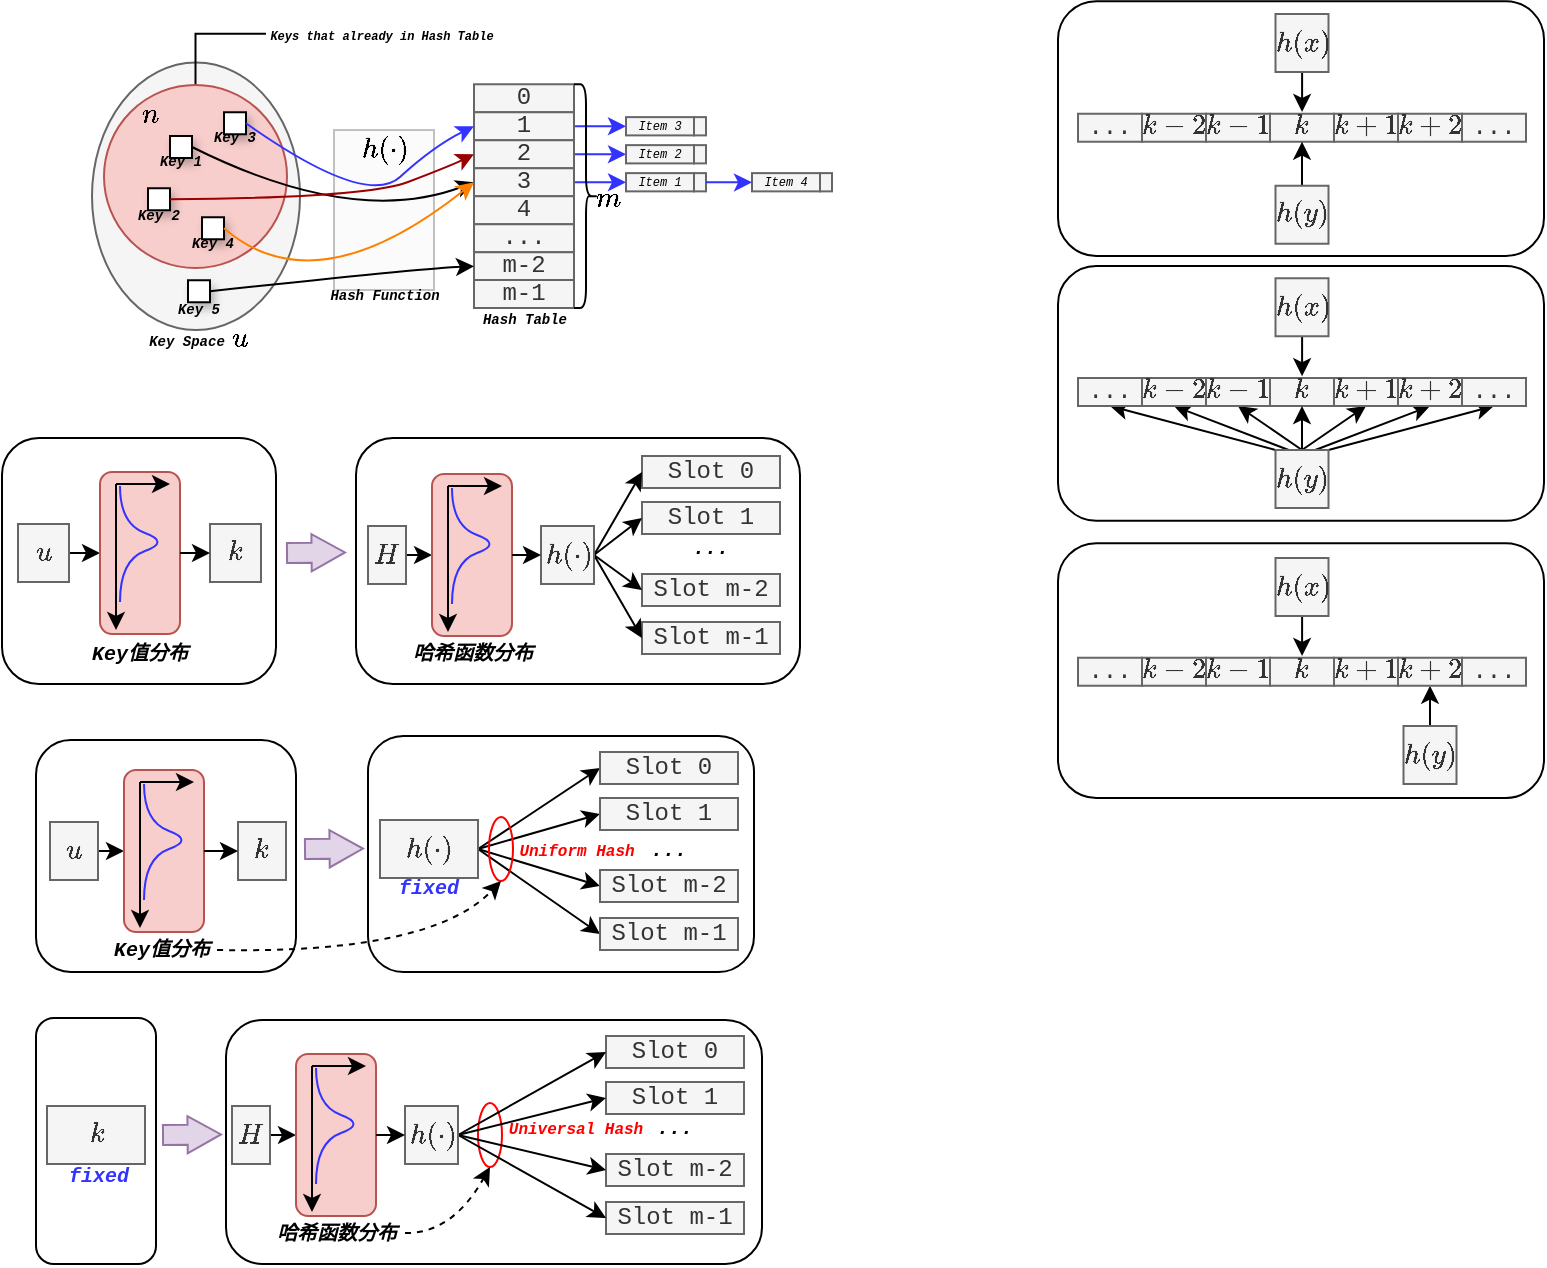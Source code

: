 <mxfile version="15.8.7" type="device"><diagram id="80vf0z-1yPKTncJzmZ7W" name="第 1 页"><mxGraphModel dx="442" dy="316" grid="0" gridSize="10" guides="1" tooltips="1" connect="1" arrows="1" fold="1" page="0" pageScale="1" pageWidth="827" pageHeight="1169" math="1" shadow="0"><root><mxCell id="0"/><mxCell id="1" parent="0"/><mxCell id="5GxBuxR1z-QdlQe9xT4V-63" value="" style="rounded=1;whiteSpace=wrap;html=1;" vertex="1" parent="1"><mxGeometry x="544" y="545.57" width="243" height="127.43" as="geometry"/></mxCell><mxCell id="5GxBuxR1z-QdlQe9xT4V-62" value="" style="rounded=1;whiteSpace=wrap;html=1;" vertex="1" parent="1"><mxGeometry x="544" y="407" width="243" height="127.43" as="geometry"/></mxCell><mxCell id="5GxBuxR1z-QdlQe9xT4V-61" value="" style="rounded=1;whiteSpace=wrap;html=1;" vertex="1" parent="1"><mxGeometry x="544" y="274.57" width="243" height="127.43" as="geometry"/></mxCell><mxCell id="23u4ho4JA7xOBneZ7nIy-201" value="" style="rounded=1;whiteSpace=wrap;html=1;fontFamily=Courier New;fontSize=8;fontColor=#FF0000;strokeColor=#000000;strokeWidth=1;fillColor=none;" parent="1" vertex="1"><mxGeometry x="193" y="493" width="222" height="123" as="geometry"/></mxCell><mxCell id="23u4ho4JA7xOBneZ7nIy-204" value="" style="rounded=1;whiteSpace=wrap;html=1;fontFamily=Courier New;fontSize=8;fontColor=#FF0000;strokeColor=#000000;strokeWidth=1;fillColor=none;" parent="1" vertex="1"><mxGeometry x="199" y="642" width="193" height="118" as="geometry"/></mxCell><mxCell id="23u4ho4JA7xOBneZ7nIy-205" value="" style="rounded=1;whiteSpace=wrap;html=1;fontFamily=Courier New;fontSize=8;fontColor=#FF0000;strokeColor=#000000;strokeWidth=1;fillColor=none;" parent="1" vertex="1"><mxGeometry x="33" y="783" width="60" height="123" as="geometry"/></mxCell><mxCell id="D3PIxwNYllIdwlIIemfV-1" value="" style="rounded=0;whiteSpace=wrap;html=1;fillColor=#f5f5f5;fontColor=#333333;strokeColor=#666666;opacity=40;fontFamily=Courier New;" parent="1" vertex="1"><mxGeometry x="182" y="339" width="50" height="80" as="geometry"/></mxCell><mxCell id="E1yw6OlwsZCMRAfIKVRI-6" value="" style="ellipse;whiteSpace=wrap;html=1;fillColor=#f5f5f5;fontColor=#333333;strokeColor=#666666;fontFamily=Courier New;" parent="1" vertex="1"><mxGeometry x="61" y="305.25" width="104" height="133.75" as="geometry"/></mxCell><mxCell id="E1yw6OlwsZCMRAfIKVRI-92" style="edgeStyle=orthogonalEdgeStyle;rounded=0;orthogonalLoop=1;jettySize=auto;html=1;entryX=0;entryY=0.5;entryDx=0;entryDy=0;fontFamily=Courier New;fontSize=6;endArrow=none;endFill=0;strokeColor=#000000;" parent="1" source="E1yw6OlwsZCMRAfIKVRI-7" target="E1yw6OlwsZCMRAfIKVRI-89" edge="1"><mxGeometry relative="1" as="geometry"/></mxCell><mxCell id="E1yw6OlwsZCMRAfIKVRI-7" value="" style="ellipse;whiteSpace=wrap;html=1;aspect=fixed;fillColor=#f8cecc;strokeColor=#b85450;fontFamily=Courier New;" parent="1" vertex="1"><mxGeometry x="67" y="316.5" width="91.5" height="91.5" as="geometry"/></mxCell><mxCell id="E1yw6OlwsZCMRAfIKVRI-8" value="" style="whiteSpace=wrap;html=1;aspect=fixed;shadow=1;fontFamily=Courier New;" parent="1" vertex="1"><mxGeometry x="100" y="342" width="11" height="11" as="geometry"/></mxCell><mxCell id="E1yw6OlwsZCMRAfIKVRI-9" value="" style="whiteSpace=wrap;html=1;aspect=fixed;shadow=1;fontFamily=Courier New;" parent="1" vertex="1"><mxGeometry x="127" y="330.13" width="11" height="11" as="geometry"/></mxCell><mxCell id="E1yw6OlwsZCMRAfIKVRI-10" value="" style="whiteSpace=wrap;html=1;aspect=fixed;shadow=1;fontFamily=Courier New;" parent="1" vertex="1"><mxGeometry x="89" y="368.13" width="11" height="11" as="geometry"/></mxCell><mxCell id="E1yw6OlwsZCMRAfIKVRI-11" value="" style="whiteSpace=wrap;html=1;aspect=fixed;shadow=1;fontFamily=Courier New;" parent="1" vertex="1"><mxGeometry x="116" y="382.63" width="11" height="11" as="geometry"/></mxCell><mxCell id="E1yw6OlwsZCMRAfIKVRI-12" value="" style="whiteSpace=wrap;html=1;aspect=fixed;shadow=1;fontFamily=Courier New;" parent="1" vertex="1"><mxGeometry x="109" y="414.13" width="11" height="11" as="geometry"/></mxCell><mxCell id="E1yw6OlwsZCMRAfIKVRI-13" value="&lt;font style=&quot;font-size: 7px&quot;&gt;&lt;b&gt;&lt;i&gt;Key 1&lt;/i&gt;&lt;/b&gt;&lt;/font&gt;" style="text;html=1;strokeColor=none;fillColor=none;align=center;verticalAlign=middle;whiteSpace=wrap;rounded=0;shadow=1;fontFamily=Courier New;" parent="1" vertex="1"><mxGeometry x="93" y="349" width="25" height="10" as="geometry"/></mxCell><mxCell id="E1yw6OlwsZCMRAfIKVRI-14" value="&lt;font style=&quot;font-size: 7px&quot;&gt;&lt;b&gt;&lt;i&gt;Key 2&lt;/i&gt;&lt;/b&gt;&lt;/font&gt;" style="text;html=1;strokeColor=none;fillColor=none;align=center;verticalAlign=middle;whiteSpace=wrap;rounded=0;shadow=1;fontFamily=Courier New;" parent="1" vertex="1"><mxGeometry x="82" y="376.13" width="25" height="10" as="geometry"/></mxCell><mxCell id="E1yw6OlwsZCMRAfIKVRI-16" value="&lt;font style=&quot;font-size: 7px&quot;&gt;&lt;b&gt;&lt;i&gt;Key 3&lt;/i&gt;&lt;/b&gt;&lt;/font&gt;" style="text;html=1;strokeColor=none;fillColor=none;align=center;verticalAlign=middle;whiteSpace=wrap;rounded=0;shadow=1;fontFamily=Courier New;" parent="1" vertex="1"><mxGeometry x="120" y="337.13" width="25" height="10" as="geometry"/></mxCell><mxCell id="E1yw6OlwsZCMRAfIKVRI-17" value="&lt;font style=&quot;font-size: 7px&quot;&gt;&lt;b&gt;&lt;i&gt;Key 5&lt;/i&gt;&lt;/b&gt;&lt;/font&gt;" style="text;html=1;strokeColor=none;fillColor=none;align=center;verticalAlign=middle;whiteSpace=wrap;rounded=0;shadow=1;fontFamily=Courier New;" parent="1" vertex="1"><mxGeometry x="102" y="422.63" width="25" height="10" as="geometry"/></mxCell><mxCell id="E1yw6OlwsZCMRAfIKVRI-18" value="&lt;font style=&quot;font-size: 7px&quot;&gt;&lt;b&gt;&lt;i&gt;Key 4&lt;/i&gt;&lt;/b&gt;&lt;/font&gt;" style="text;html=1;strokeColor=none;fillColor=none;align=center;verticalAlign=middle;whiteSpace=wrap;rounded=0;shadow=1;fontFamily=Courier New;" parent="1" vertex="1"><mxGeometry x="109" y="389.63" width="25" height="10.5" as="geometry"/></mxCell><mxCell id="E1yw6OlwsZCMRAfIKVRI-19" value="&lt;font&gt;0&lt;/font&gt;" style="rounded=0;whiteSpace=wrap;html=1;fillColor=#f5f5f5;fontColor=#333333;strokeColor=#666666;fontFamily=Courier New;" parent="1" vertex="1"><mxGeometry x="252" y="316.13" width="50" height="14" as="geometry"/></mxCell><mxCell id="E1yw6OlwsZCMRAfIKVRI-52" style="edgeStyle=orthogonalEdgeStyle;rounded=0;orthogonalLoop=1;jettySize=auto;html=1;entryX=0;entryY=0.5;entryDx=0;entryDy=0;fontFamily=Courier New;fontSize=6;strokeColor=#3333FF;" parent="1" source="E1yw6OlwsZCMRAfIKVRI-20" target="E1yw6OlwsZCMRAfIKVRI-38" edge="1"><mxGeometry relative="1" as="geometry"/></mxCell><mxCell id="E1yw6OlwsZCMRAfIKVRI-20" value="1" style="rounded=0;whiteSpace=wrap;html=1;fillColor=#f5f5f5;fontColor=#333333;strokeColor=#666666;fontFamily=Courier New;" parent="1" vertex="1"><mxGeometry x="252" y="330.13" width="50" height="14" as="geometry"/></mxCell><mxCell id="E1yw6OlwsZCMRAfIKVRI-74" style="edgeStyle=orthogonalEdgeStyle;rounded=0;orthogonalLoop=1;jettySize=auto;html=1;entryX=0;entryY=0.5;entryDx=0;entryDy=0;fontFamily=Courier New;fontSize=6;strokeColor=#3333FF;" parent="1" source="E1yw6OlwsZCMRAfIKVRI-21" target="E1yw6OlwsZCMRAfIKVRI-56" edge="1"><mxGeometry relative="1" as="geometry"/></mxCell><mxCell id="E1yw6OlwsZCMRAfIKVRI-21" value="2" style="rounded=0;whiteSpace=wrap;html=1;fillColor=#f5f5f5;fontColor=#333333;strokeColor=#666666;fontFamily=Courier New;" parent="1" vertex="1"><mxGeometry x="252" y="344.13" width="50" height="14" as="geometry"/></mxCell><mxCell id="E1yw6OlwsZCMRAfIKVRI-73" style="edgeStyle=orthogonalEdgeStyle;rounded=0;orthogonalLoop=1;jettySize=auto;html=1;entryX=0;entryY=0.5;entryDx=0;entryDy=0;fontFamily=Courier New;fontSize=6;strokeColor=#3333FF;" parent="1" source="E1yw6OlwsZCMRAfIKVRI-22" target="E1yw6OlwsZCMRAfIKVRI-62" edge="1"><mxGeometry relative="1" as="geometry"/></mxCell><mxCell id="E1yw6OlwsZCMRAfIKVRI-22" value="3" style="rounded=0;whiteSpace=wrap;html=1;fillColor=#f5f5f5;fontColor=#333333;strokeColor=#666666;fontFamily=Courier New;" parent="1" vertex="1"><mxGeometry x="252" y="358.13" width="50" height="14" as="geometry"/></mxCell><mxCell id="E1yw6OlwsZCMRAfIKVRI-23" value="4" style="rounded=0;whiteSpace=wrap;html=1;fillColor=#f5f5f5;fontColor=#333333;strokeColor=#666666;fontFamily=Courier New;" parent="1" vertex="1"><mxGeometry x="252" y="372.13" width="50" height="14" as="geometry"/></mxCell><mxCell id="E1yw6OlwsZCMRAfIKVRI-24" value="..." style="rounded=0;whiteSpace=wrap;html=1;fillColor=#f5f5f5;fontColor=#333333;strokeColor=#666666;fontFamily=Courier New;" parent="1" vertex="1"><mxGeometry x="252" y="386.13" width="50" height="14" as="geometry"/></mxCell><mxCell id="E1yw6OlwsZCMRAfIKVRI-25" value="m-2" style="rounded=0;whiteSpace=wrap;html=1;fillColor=#f5f5f5;fontColor=#333333;strokeColor=#666666;fontFamily=Courier New;" parent="1" vertex="1"><mxGeometry x="252" y="400.13" width="50" height="14" as="geometry"/></mxCell><mxCell id="E1yw6OlwsZCMRAfIKVRI-27" value="" style="curved=1;endArrow=classic;html=1;rounded=0;fontFamily=Courier New;fontSize=7;exitX=1;exitY=0.5;exitDx=0;exitDy=0;entryX=0;entryY=0.5;entryDx=0;entryDy=0;strokeColor=#3333FF;" parent="1" source="E1yw6OlwsZCMRAfIKVRI-9" target="E1yw6OlwsZCMRAfIKVRI-20" edge="1"><mxGeometry width="50" height="50" relative="1" as="geometry"><mxPoint x="209" y="386" as="sourcePoint"/><mxPoint x="241" y="325" as="targetPoint"/><Array as="points"><mxPoint x="198" y="378"/><mxPoint x="232" y="347"/></Array></mxGeometry></mxCell><mxCell id="E1yw6OlwsZCMRAfIKVRI-28" value="" style="curved=1;endArrow=classic;html=1;rounded=0;fontFamily=Courier New;fontSize=7;exitX=1;exitY=0.5;exitDx=0;exitDy=0;entryX=0;entryY=0.5;entryDx=0;entryDy=0;" parent="1" source="E1yw6OlwsZCMRAfIKVRI-8" target="E1yw6OlwsZCMRAfIKVRI-22" edge="1"><mxGeometry width="50" height="50" relative="1" as="geometry"><mxPoint x="155" y="343.5" as="sourcePoint"/><mxPoint x="262" y="347.13" as="targetPoint"/><Array as="points"><mxPoint x="192" y="388"/></Array></mxGeometry></mxCell><mxCell id="E1yw6OlwsZCMRAfIKVRI-30" value="" style="curved=1;endArrow=classic;html=1;rounded=0;fontFamily=Courier New;fontSize=7;exitX=1;exitY=0.5;exitDx=0;exitDy=0;entryX=0;entryY=0.5;entryDx=0;entryDy=0;strokeColor=#990000;" parent="1" source="E1yw6OlwsZCMRAfIKVRI-10" target="E1yw6OlwsZCMRAfIKVRI-21" edge="1"><mxGeometry width="50" height="50" relative="1" as="geometry"><mxPoint x="165" y="353.5" as="sourcePoint"/><mxPoint x="272" y="357.13" as="targetPoint"/><Array as="points"><mxPoint x="198" y="373"/><mxPoint x="240" y="357"/></Array></mxGeometry></mxCell><mxCell id="E1yw6OlwsZCMRAfIKVRI-32" value="" style="curved=1;endArrow=classic;html=1;rounded=0;fontFamily=Courier New;fontSize=7;exitX=1;exitY=0.5;exitDx=0;exitDy=0;entryX=0;entryY=0.5;entryDx=0;entryDy=0;" parent="1" source="E1yw6OlwsZCMRAfIKVRI-12" target="E1yw6OlwsZCMRAfIKVRI-25" edge="1"><mxGeometry width="50" height="50" relative="1" as="geometry"><mxPoint x="175" y="363.5" as="sourcePoint"/><mxPoint x="282" y="367.13" as="targetPoint"/><Array as="points"><mxPoint x="228" y="408"/></Array></mxGeometry></mxCell><mxCell id="E1yw6OlwsZCMRAfIKVRI-33" value="" style="curved=1;endArrow=classic;html=1;rounded=0;fontFamily=Courier New;fontSize=7;exitX=1;exitY=0.5;exitDx=0;exitDy=0;entryX=0;entryY=0.5;entryDx=0;entryDy=0;strokeColor=#FF8000;" parent="1" source="E1yw6OlwsZCMRAfIKVRI-11" target="E1yw6OlwsZCMRAfIKVRI-22" edge="1"><mxGeometry width="50" height="50" relative="1" as="geometry"><mxPoint x="185" y="373.5" as="sourcePoint"/><mxPoint x="292" y="377.13" as="targetPoint"/><Array as="points"><mxPoint x="173" y="428"/></Array></mxGeometry></mxCell><mxCell id="E1yw6OlwsZCMRAfIKVRI-34" value="&lt;font style=&quot;font-size: 7px&quot;&gt;&lt;b&gt;&lt;i&gt;Hash Function&lt;/i&gt;&lt;/b&gt;&lt;/font&gt;" style="text;html=1;strokeColor=none;fillColor=none;align=center;verticalAlign=middle;whiteSpace=wrap;rounded=0;shadow=1;fontFamily=Courier New;" parent="1" vertex="1"><mxGeometry x="177.5" y="416.13" width="59" height="10" as="geometry"/></mxCell><mxCell id="E1yw6OlwsZCMRAfIKVRI-35" value="&lt;font style=&quot;font-size: 7px&quot;&gt;&lt;b&gt;&lt;i&gt;Hash Table&lt;/i&gt;&lt;/b&gt;&lt;/font&gt;" style="text;html=1;strokeColor=none;fillColor=none;align=center;verticalAlign=middle;whiteSpace=wrap;rounded=0;shadow=1;fontFamily=Courier New;" parent="1" vertex="1"><mxGeometry x="247.5" y="428" width="59" height="10" as="geometry"/></mxCell><mxCell id="E1yw6OlwsZCMRAfIKVRI-37" value="&lt;font&gt;&lt;span style=&quot;font-size: 7px&quot;&gt;&lt;b&gt;&lt;i&gt;Key Space&lt;/i&gt;&lt;/b&gt;&lt;/span&gt;&lt;/font&gt;" style="text;html=1;strokeColor=none;fillColor=none;align=center;verticalAlign=middle;whiteSpace=wrap;rounded=0;shadow=1;fontFamily=Courier New;" parent="1" vertex="1"><mxGeometry x="78.5" y="439" width="59" height="10" as="geometry"/></mxCell><mxCell id="E1yw6OlwsZCMRAfIKVRI-51" value="" style="group;fontFamily=Courier New;" parent="1" vertex="1" connectable="0"><mxGeometry x="328" y="332.57" width="40" height="9.13" as="geometry"/></mxCell><mxCell id="E1yw6OlwsZCMRAfIKVRI-40" value="" style="group;fontFamily=Courier New;" parent="E1yw6OlwsZCMRAfIKVRI-51" vertex="1" connectable="0"><mxGeometry width="34" height="9.13" as="geometry"/></mxCell><mxCell id="E1yw6OlwsZCMRAfIKVRI-50" value="" style="group;fontFamily=Courier New;" parent="E1yw6OlwsZCMRAfIKVRI-40" vertex="1" connectable="0"><mxGeometry width="34" height="9.13" as="geometry"/></mxCell><mxCell id="E1yw6OlwsZCMRAfIKVRI-38" value="" style="rounded=0;whiteSpace=wrap;html=1;fillColor=#f5f5f5;fontColor=#333333;strokeColor=#666666;fontFamily=Courier New;" parent="E1yw6OlwsZCMRAfIKVRI-50" vertex="1"><mxGeometry width="34" height="9.13" as="geometry"/></mxCell><mxCell id="E1yw6OlwsZCMRAfIKVRI-49" value="&lt;i&gt;Item 3&lt;/i&gt;" style="text;html=1;strokeColor=none;fillColor=none;align=center;verticalAlign=middle;whiteSpace=wrap;rounded=0;shadow=1;fontFamily=Courier New;fontSize=6;opacity=40;" parent="E1yw6OlwsZCMRAfIKVRI-50" vertex="1"><mxGeometry x="5.25" y="3.57" width="23.5" height="2" as="geometry"/></mxCell><mxCell id="E1yw6OlwsZCMRAfIKVRI-39" value="" style="rounded=0;whiteSpace=wrap;html=1;fillColor=#f5f5f5;fontColor=#333333;strokeColor=#666666;fontFamily=Courier New;" parent="E1yw6OlwsZCMRAfIKVRI-51" vertex="1"><mxGeometry x="34" width="6" height="9.13" as="geometry"/></mxCell><mxCell id="E1yw6OlwsZCMRAfIKVRI-53" value="" style="group;fontFamily=Courier New;" parent="1" vertex="1" connectable="0"><mxGeometry x="328" y="346.57" width="40" height="9.13" as="geometry"/></mxCell><mxCell id="E1yw6OlwsZCMRAfIKVRI-54" value="" style="group;fontFamily=Courier New;" parent="E1yw6OlwsZCMRAfIKVRI-53" vertex="1" connectable="0"><mxGeometry width="34" height="9.13" as="geometry"/></mxCell><mxCell id="E1yw6OlwsZCMRAfIKVRI-55" value="" style="group;fontFamily=Courier New;" parent="E1yw6OlwsZCMRAfIKVRI-54" vertex="1" connectable="0"><mxGeometry width="34" height="9.13" as="geometry"/></mxCell><mxCell id="E1yw6OlwsZCMRAfIKVRI-56" value="" style="rounded=0;whiteSpace=wrap;html=1;fillColor=#f5f5f5;fontColor=#333333;strokeColor=#666666;fontFamily=Courier New;" parent="E1yw6OlwsZCMRAfIKVRI-55" vertex="1"><mxGeometry width="34" height="9.13" as="geometry"/></mxCell><mxCell id="E1yw6OlwsZCMRAfIKVRI-57" value="&lt;i&gt;Item 2&lt;/i&gt;" style="text;html=1;strokeColor=none;fillColor=none;align=center;verticalAlign=middle;whiteSpace=wrap;rounded=0;shadow=1;fontFamily=Courier New;fontSize=6;opacity=40;" parent="E1yw6OlwsZCMRAfIKVRI-55" vertex="1"><mxGeometry x="5.25" y="3.57" width="23.5" height="2" as="geometry"/></mxCell><mxCell id="E1yw6OlwsZCMRAfIKVRI-58" value="" style="rounded=0;whiteSpace=wrap;html=1;fillColor=#f5f5f5;fontColor=#333333;strokeColor=#666666;fontFamily=Courier New;" parent="E1yw6OlwsZCMRAfIKVRI-53" vertex="1"><mxGeometry x="34" width="6" height="9.13" as="geometry"/></mxCell><mxCell id="E1yw6OlwsZCMRAfIKVRI-59" value="" style="group;fontFamily=Courier New;" parent="1" vertex="1" connectable="0"><mxGeometry x="328" y="360.56" width="40" height="9.13" as="geometry"/></mxCell><mxCell id="E1yw6OlwsZCMRAfIKVRI-60" value="" style="group;fontFamily=Courier New;" parent="E1yw6OlwsZCMRAfIKVRI-59" vertex="1" connectable="0"><mxGeometry width="34" height="9.13" as="geometry"/></mxCell><mxCell id="E1yw6OlwsZCMRAfIKVRI-61" value="" style="group;fontFamily=Courier New;" parent="E1yw6OlwsZCMRAfIKVRI-60" vertex="1" connectable="0"><mxGeometry width="34" height="9.13" as="geometry"/></mxCell><mxCell id="E1yw6OlwsZCMRAfIKVRI-62" value="" style="rounded=0;whiteSpace=wrap;html=1;fillColor=#f5f5f5;fontColor=#333333;strokeColor=#666666;fontFamily=Courier New;" parent="E1yw6OlwsZCMRAfIKVRI-61" vertex="1"><mxGeometry width="34" height="9.13" as="geometry"/></mxCell><mxCell id="E1yw6OlwsZCMRAfIKVRI-63" value="&lt;i&gt;Item 1&lt;/i&gt;" style="text;html=1;strokeColor=none;fillColor=none;align=center;verticalAlign=middle;whiteSpace=wrap;rounded=0;shadow=1;fontFamily=Courier New;fontSize=6;opacity=40;" parent="E1yw6OlwsZCMRAfIKVRI-61" vertex="1"><mxGeometry x="5.25" y="3.57" width="23.5" height="2" as="geometry"/></mxCell><mxCell id="E1yw6OlwsZCMRAfIKVRI-64" value="" style="rounded=0;whiteSpace=wrap;html=1;fillColor=#f5f5f5;fontColor=#333333;strokeColor=#666666;fontFamily=Courier New;" parent="E1yw6OlwsZCMRAfIKVRI-59" vertex="1"><mxGeometry x="34" width="6" height="9.13" as="geometry"/></mxCell><mxCell id="E1yw6OlwsZCMRAfIKVRI-66" value="" style="group;fontFamily=Courier New;" parent="1" vertex="1" connectable="0"><mxGeometry x="391" y="360.56" width="40" height="9.13" as="geometry"/></mxCell><mxCell id="E1yw6OlwsZCMRAfIKVRI-67" value="" style="group;fontFamily=Courier New;" parent="E1yw6OlwsZCMRAfIKVRI-66" vertex="1" connectable="0"><mxGeometry width="34" height="9.13" as="geometry"/></mxCell><mxCell id="E1yw6OlwsZCMRAfIKVRI-68" value="" style="group;fontFamily=Courier New;" parent="E1yw6OlwsZCMRAfIKVRI-67" vertex="1" connectable="0"><mxGeometry width="34" height="9.13" as="geometry"/></mxCell><mxCell id="E1yw6OlwsZCMRAfIKVRI-69" value="" style="rounded=0;whiteSpace=wrap;html=1;fillColor=#f5f5f5;fontColor=#333333;strokeColor=#666666;fontFamily=Courier New;" parent="E1yw6OlwsZCMRAfIKVRI-68" vertex="1"><mxGeometry width="34" height="9.13" as="geometry"/></mxCell><mxCell id="E1yw6OlwsZCMRAfIKVRI-70" value="&lt;i&gt;Item 4&lt;/i&gt;" style="text;html=1;strokeColor=none;fillColor=none;align=center;verticalAlign=middle;whiteSpace=wrap;rounded=0;shadow=1;fontFamily=Courier New;fontSize=6;opacity=40;" parent="E1yw6OlwsZCMRAfIKVRI-68" vertex="1"><mxGeometry x="5.25" y="3.57" width="23.5" height="2" as="geometry"/></mxCell><mxCell id="E1yw6OlwsZCMRAfIKVRI-71" value="" style="rounded=0;whiteSpace=wrap;html=1;fillColor=#f5f5f5;fontColor=#333333;strokeColor=#666666;fontFamily=Courier New;" parent="E1yw6OlwsZCMRAfIKVRI-66" vertex="1"><mxGeometry x="34" width="6" height="9.13" as="geometry"/></mxCell><mxCell id="E1yw6OlwsZCMRAfIKVRI-72" style="edgeStyle=orthogonalEdgeStyle;rounded=0;orthogonalLoop=1;jettySize=auto;html=1;entryX=0;entryY=0.5;entryDx=0;entryDy=0;fontFamily=Courier New;fontSize=6;strokeColor=#3333FF;" parent="1" source="E1yw6OlwsZCMRAfIKVRI-64" target="E1yw6OlwsZCMRAfIKVRI-69" edge="1"><mxGeometry relative="1" as="geometry"/></mxCell><mxCell id="E1yw6OlwsZCMRAfIKVRI-88" value="m-1" style="rounded=0;whiteSpace=wrap;html=1;fillColor=#f5f5f5;fontColor=#333333;strokeColor=#666666;fontFamily=Courier New;" parent="1" vertex="1"><mxGeometry x="252" y="414" width="50" height="14" as="geometry"/></mxCell><mxCell id="E1yw6OlwsZCMRAfIKVRI-89" value="&lt;b&gt;&lt;i&gt;&lt;font style=&quot;font-size: 6px&quot;&gt;Keys that already in Hash Table&lt;/font&gt;&lt;/i&gt;&lt;/b&gt;" style="text;html=1;strokeColor=none;fillColor=none;align=center;verticalAlign=middle;whiteSpace=wrap;rounded=0;shadow=1;fontFamily=Courier New;" parent="1" vertex="1"><mxGeometry x="148" y="287" width="116" height="7.75" as="geometry"/></mxCell><mxCell id="23u4ho4JA7xOBneZ7nIy-154" style="edgeStyle=none;rounded=0;orthogonalLoop=1;jettySize=auto;html=1;entryX=0;entryY=0.5;entryDx=0;entryDy=0;fontFamily=Courier New;fontSize=8;fontColor=#FF0000;startArrow=none;startFill=0;endArrow=classic;endFill=1;strokeColor=#000000;strokeWidth=1;" parent="1" source="23u4ho4JA7xOBneZ7nIy-19" target="23u4ho4JA7xOBneZ7nIy-148" edge="1"><mxGeometry relative="1" as="geometry"/></mxCell><mxCell id="23u4ho4JA7xOBneZ7nIy-19" value="$$u$$" style="rounded=0;whiteSpace=wrap;html=1;fontFamily=Courier New;fillColor=#f5f5f5;fontColor=#333333;strokeColor=#666666;" parent="1" vertex="1"><mxGeometry x="24" y="536" width="25.5" height="29" as="geometry"/></mxCell><mxCell id="23u4ho4JA7xOBneZ7nIy-30" value="&lt;font size=&quot;1&quot;&gt;&lt;b&gt;&lt;i&gt;Key值分布&lt;/i&gt;&lt;/b&gt;&lt;/font&gt;" style="text;html=1;strokeColor=none;fillColor=none;align=center;verticalAlign=middle;whiteSpace=wrap;rounded=0;shadow=1;fontFamily=Courier New;" parent="1" vertex="1"><mxGeometry x="57" y="596" width="56" height="10" as="geometry"/></mxCell><mxCell id="23u4ho4JA7xOBneZ7nIy-143" style="edgeStyle=none;rounded=0;orthogonalLoop=1;jettySize=auto;html=1;entryX=0;entryY=0.5;entryDx=0;entryDy=0;fontFamily=Courier New;fontSize=8;fontColor=#FF0000;startArrow=none;startFill=0;endArrow=classic;endFill=1;strokeColor=#000000;strokeWidth=1;" parent="1" source="23u4ho4JA7xOBneZ7nIy-35" target="23u4ho4JA7xOBneZ7nIy-139" edge="1"><mxGeometry relative="1" as="geometry"/></mxCell><mxCell id="23u4ho4JA7xOBneZ7nIy-35" value="$$u$$" style="rounded=0;whiteSpace=wrap;html=1;fontFamily=Courier New;fillColor=#f5f5f5;fontColor=#333333;strokeColor=#666666;" parent="1" vertex="1"><mxGeometry x="40" y="685" width="24" height="29" as="geometry"/></mxCell><mxCell id="23u4ho4JA7xOBneZ7nIy-79" style="edgeStyle=none;rounded=0;orthogonalLoop=1;jettySize=auto;html=1;entryX=0;entryY=0.5;entryDx=0;entryDy=0;fontFamily=Courier New;fontSize=12;fontColor=#3333FF;startArrow=none;startFill=0;endArrow=classic;endFill=1;strokeColor=#000000;strokeWidth=1;exitX=1;exitY=0.5;exitDx=0;exitDy=0;" parent="1" source="23u4ho4JA7xOBneZ7nIy-36" target="23u4ho4JA7xOBneZ7nIy-78" edge="1"><mxGeometry relative="1" as="geometry"/></mxCell><mxCell id="23u4ho4JA7xOBneZ7nIy-80" style="edgeStyle=none;rounded=0;orthogonalLoop=1;jettySize=auto;html=1;entryX=0;entryY=0.5;entryDx=0;entryDy=0;fontFamily=Courier New;fontSize=12;fontColor=#3333FF;startArrow=none;startFill=0;endArrow=classic;endFill=1;strokeColor=#000000;strokeWidth=1;exitX=1;exitY=0.5;exitDx=0;exitDy=0;" parent="1" source="23u4ho4JA7xOBneZ7nIy-36" target="23u4ho4JA7xOBneZ7nIy-77" edge="1"><mxGeometry relative="1" as="geometry"/></mxCell><mxCell id="23u4ho4JA7xOBneZ7nIy-81" style="edgeStyle=none;rounded=0;orthogonalLoop=1;jettySize=auto;html=1;entryX=0;entryY=0.5;entryDx=0;entryDy=0;fontFamily=Courier New;fontSize=12;fontColor=#3333FF;startArrow=none;startFill=0;endArrow=classic;endFill=1;strokeColor=#000000;strokeWidth=1;exitX=1;exitY=0.5;exitDx=0;exitDy=0;" parent="1" source="23u4ho4JA7xOBneZ7nIy-36" target="23u4ho4JA7xOBneZ7nIy-74" edge="1"><mxGeometry relative="1" as="geometry"/></mxCell><mxCell id="23u4ho4JA7xOBneZ7nIy-82" style="edgeStyle=none;rounded=0;orthogonalLoop=1;jettySize=auto;html=1;entryX=0;entryY=0.5;entryDx=0;entryDy=0;fontFamily=Courier New;fontSize=12;fontColor=#3333FF;startArrow=none;startFill=0;endArrow=classic;endFill=1;strokeColor=#000000;strokeWidth=1;exitX=1;exitY=0.5;exitDx=0;exitDy=0;" parent="1" source="23u4ho4JA7xOBneZ7nIy-36" target="23u4ho4JA7xOBneZ7nIy-76" edge="1"><mxGeometry relative="1" as="geometry"/></mxCell><mxCell id="23u4ho4JA7xOBneZ7nIy-36" value="$$h(\cdot)$$" style="rounded=0;whiteSpace=wrap;html=1;fontFamily=Courier New;fillColor=#f5f5f5;fontColor=#333333;strokeColor=#666666;" parent="1" vertex="1"><mxGeometry x="205" y="684" width="49" height="29" as="geometry"/></mxCell><mxCell id="23u4ho4JA7xOBneZ7nIy-37" value="" style="shape=flexArrow;endArrow=classic;html=1;rounded=0;fontFamily=Courier New;fontSize=9;strokeColor=#9673a6;strokeWidth=1;endWidth=7.619;endSize=5.238;fillColor=#e1d5e7;" parent="1" edge="1"><mxGeometry width="50" height="50" relative="1" as="geometry"><mxPoint x="167" y="698.52" as="sourcePoint"/><mxPoint x="197" y="698.26" as="targetPoint"/></mxGeometry></mxCell><mxCell id="23u4ho4JA7xOBneZ7nIy-43" value="&lt;font size=&quot;1&quot;&gt;&lt;b&gt;&lt;i&gt;Key值分布&lt;/i&gt;&lt;/b&gt;&lt;/font&gt;" style="text;html=1;strokeColor=none;fillColor=none;align=center;verticalAlign=middle;whiteSpace=wrap;rounded=0;shadow=1;fontFamily=Courier New;" parent="1" vertex="1"><mxGeometry x="67.5" y="744" width="56" height="10" as="geometry"/></mxCell><mxCell id="23u4ho4JA7xOBneZ7nIy-59" value="&lt;font size=&quot;1&quot;&gt;&lt;b&gt;&lt;i&gt;哈希函数分布&lt;/i&gt;&lt;/b&gt;&lt;/font&gt;" style="text;html=1;strokeColor=none;fillColor=none;align=center;verticalAlign=middle;whiteSpace=wrap;rounded=0;shadow=1;fontFamily=Courier New;" parent="1" vertex="1"><mxGeometry x="148.5" y="882" width="69" height="17" as="geometry"/></mxCell><mxCell id="23u4ho4JA7xOBneZ7nIy-64" value="&lt;font size=&quot;1&quot;&gt;&lt;b&gt;&lt;i&gt;fixed&lt;/i&gt;&lt;/b&gt;&lt;/font&gt;" style="text;html=1;strokeColor=none;fillColor=none;align=center;verticalAlign=middle;whiteSpace=wrap;rounded=0;shadow=1;fontFamily=Courier New;fontColor=#3333FF;" parent="1" vertex="1"><mxGeometry x="213" y="713" width="33" height="10" as="geometry"/></mxCell><mxCell id="23u4ho4JA7xOBneZ7nIy-66" value="&lt;b&gt;&lt;i&gt;&lt;font style=&quot;font-size: 12px&quot;&gt;$$u$$&lt;/font&gt;&lt;/i&gt;&lt;/b&gt;" style="text;html=1;strokeColor=none;fillColor=none;align=center;verticalAlign=middle;whiteSpace=wrap;rounded=0;shadow=1;fontFamily=Courier New;" parent="1" vertex="1"><mxGeometry x="106" y="439" width="59" height="10" as="geometry"/></mxCell><mxCell id="23u4ho4JA7xOBneZ7nIy-67" value="&lt;b&gt;&lt;i&gt;&lt;font style=&quot;font-size: 12px&quot;&gt;$$n$$&lt;/font&gt;&lt;/i&gt;&lt;/b&gt;" style="text;html=1;strokeColor=none;fillColor=none;align=center;verticalAlign=middle;whiteSpace=wrap;rounded=0;shadow=1;fontFamily=Courier New;" parent="1" vertex="1"><mxGeometry x="61" y="327.13" width="59" height="10" as="geometry"/></mxCell><mxCell id="23u4ho4JA7xOBneZ7nIy-68" value="&lt;b&gt;&lt;i&gt;&lt;font style=&quot;font-size: 12px&quot;&gt;$$h(\cdot)$$&lt;/font&gt;&lt;/i&gt;&lt;/b&gt;" style="text;html=1;strokeColor=none;fillColor=none;align=center;verticalAlign=middle;whiteSpace=wrap;rounded=0;shadow=1;fontFamily=Courier New;" parent="1" vertex="1"><mxGeometry x="177.5" y="344.13" width="59" height="10" as="geometry"/></mxCell><mxCell id="23u4ho4JA7xOBneZ7nIy-69" value="" style="shape=curlyBracket;whiteSpace=wrap;html=1;rounded=1;flipH=1;fontFamily=Courier New;fontSize=12;fontColor=#3333FF;size=0.5;strokeWidth=1;" parent="1" vertex="1"><mxGeometry x="302" y="316.13" width="12" height="111.87" as="geometry"/></mxCell><mxCell id="23u4ho4JA7xOBneZ7nIy-71" value="&lt;b&gt;&lt;i&gt;&lt;font style=&quot;font-size: 12px&quot;&gt;$$m$$&lt;/font&gt;&lt;/i&gt;&lt;/b&gt;" style="text;html=1;strokeColor=none;fillColor=none;align=center;verticalAlign=middle;whiteSpace=wrap;rounded=0;shadow=1;fontFamily=Courier New;" parent="1" vertex="1"><mxGeometry x="290" y="368.63" width="59" height="10" as="geometry"/></mxCell><mxCell id="23u4ho4JA7xOBneZ7nIy-74" value="Slot m-2" style="rounded=0;whiteSpace=wrap;html=1;fontFamily=Courier New;fillColor=#f5f5f5;fontColor=#333333;strokeColor=#666666;" parent="1" vertex="1"><mxGeometry x="315" y="709" width="69" height="16" as="geometry"/></mxCell><mxCell id="23u4ho4JA7xOBneZ7nIy-76" value="Slot m-1" style="rounded=0;whiteSpace=wrap;html=1;fontFamily=Courier New;fillColor=#f5f5f5;fontColor=#333333;strokeColor=#666666;" parent="1" vertex="1"><mxGeometry x="315" y="733" width="69" height="16" as="geometry"/></mxCell><mxCell id="23u4ho4JA7xOBneZ7nIy-77" value="Slot 1" style="rounded=0;whiteSpace=wrap;html=1;fontFamily=Courier New;fillColor=#f5f5f5;fontColor=#333333;strokeColor=#666666;" parent="1" vertex="1"><mxGeometry x="315" y="673" width="69" height="16" as="geometry"/></mxCell><mxCell id="23u4ho4JA7xOBneZ7nIy-78" value="Slot 0" style="rounded=0;whiteSpace=wrap;html=1;fontFamily=Courier New;fillColor=#f5f5f5;fontColor=#333333;strokeColor=#666666;" parent="1" vertex="1"><mxGeometry x="315" y="650" width="69" height="16" as="geometry"/></mxCell><mxCell id="23u4ho4JA7xOBneZ7nIy-83" value="&lt;font size=&quot;1&quot;&gt;&lt;b&gt;&lt;i&gt;...&lt;/i&gt;&lt;/b&gt;&lt;/font&gt;" style="text;html=1;strokeColor=none;fillColor=none;align=center;verticalAlign=middle;whiteSpace=wrap;rounded=0;shadow=1;fontFamily=Courier New;" parent="1" vertex="1"><mxGeometry x="315" y="693.5" width="69" height="10" as="geometry"/></mxCell><mxCell id="23u4ho4JA7xOBneZ7nIy-84" value="" style="ellipse;whiteSpace=wrap;html=1;fontFamily=Courier New;fontSize=12;fontColor=#3333FF;strokeWidth=1;fillColor=none;strokeColor=#FF0000;" parent="1" vertex="1"><mxGeometry x="259.5" y="682.5" width="12" height="32" as="geometry"/></mxCell><mxCell id="23u4ho4JA7xOBneZ7nIy-85" value="&lt;font size=&quot;1&quot;&gt;&lt;b&gt;&lt;i style=&quot;font-size: 8px&quot;&gt;Uniform Hash&lt;/i&gt;&lt;/b&gt;&lt;/font&gt;" style="text;html=1;strokeColor=none;fillColor=none;align=center;verticalAlign=middle;whiteSpace=wrap;rounded=0;shadow=1;fontFamily=Courier New;fontColor=#FF0000;" parent="1" vertex="1"><mxGeometry x="270.75" y="693.5" width="64.5" height="10" as="geometry"/></mxCell><mxCell id="23u4ho4JA7xOBneZ7nIy-87" value="" style="curved=1;endArrow=classic;html=1;rounded=0;fontFamily=Courier New;fontSize=8;fontColor=#FF0000;strokeColor=#000000;strokeWidth=1;exitX=1;exitY=0.5;exitDx=0;exitDy=0;entryX=0.5;entryY=1;entryDx=0;entryDy=0;dashed=1;" parent="1" source="23u4ho4JA7xOBneZ7nIy-43" target="23u4ho4JA7xOBneZ7nIy-84" edge="1"><mxGeometry width="50" height="50" relative="1" as="geometry"><mxPoint x="192" y="690" as="sourcePoint"/><mxPoint x="242" y="640" as="targetPoint"/><Array as="points"><mxPoint x="231" y="751"/></Array></mxGeometry></mxCell><mxCell id="23u4ho4JA7xOBneZ7nIy-90" value="$$k$$" style="rounded=0;whiteSpace=wrap;html=1;fontFamily=Courier New;fillColor=#f5f5f5;fontColor=#333333;strokeColor=#666666;" parent="1" vertex="1"><mxGeometry x="38.5" y="827" width="49" height="29" as="geometry"/></mxCell><mxCell id="23u4ho4JA7xOBneZ7nIy-98" value="&lt;font size=&quot;1&quot;&gt;&lt;b&gt;&lt;i&gt;fixed&lt;/i&gt;&lt;/b&gt;&lt;/font&gt;" style="text;html=1;strokeColor=none;fillColor=none;align=center;verticalAlign=middle;whiteSpace=wrap;rounded=0;shadow=1;fontFamily=Courier New;fontColor=#3333FF;" parent="1" vertex="1"><mxGeometry x="47.5" y="857" width="33" height="10" as="geometry"/></mxCell><mxCell id="23u4ho4JA7xOBneZ7nIy-100" value="Slot m-2" style="rounded=0;whiteSpace=wrap;html=1;fontFamily=Courier New;fillColor=#f5f5f5;fontColor=#333333;strokeColor=#666666;" parent="1" vertex="1"><mxGeometry x="318" y="851" width="69" height="16" as="geometry"/></mxCell><mxCell id="23u4ho4JA7xOBneZ7nIy-101" value="Slot m-1" style="rounded=0;whiteSpace=wrap;html=1;fontFamily=Courier New;fillColor=#f5f5f5;fontColor=#333333;strokeColor=#666666;" parent="1" vertex="1"><mxGeometry x="318" y="875" width="69" height="16" as="geometry"/></mxCell><mxCell id="23u4ho4JA7xOBneZ7nIy-102" value="Slot 1" style="rounded=0;whiteSpace=wrap;html=1;fontFamily=Courier New;fillColor=#f5f5f5;fontColor=#333333;strokeColor=#666666;" parent="1" vertex="1"><mxGeometry x="318" y="815" width="69" height="16" as="geometry"/></mxCell><mxCell id="23u4ho4JA7xOBneZ7nIy-103" value="Slot 0" style="rounded=0;whiteSpace=wrap;html=1;fontFamily=Courier New;fillColor=#f5f5f5;fontColor=#333333;strokeColor=#666666;" parent="1" vertex="1"><mxGeometry x="318" y="792" width="69" height="16" as="geometry"/></mxCell><mxCell id="23u4ho4JA7xOBneZ7nIy-104" value="&lt;font size=&quot;1&quot;&gt;&lt;b&gt;&lt;i&gt;...&lt;/i&gt;&lt;/b&gt;&lt;/font&gt;" style="text;html=1;strokeColor=none;fillColor=none;align=center;verticalAlign=middle;whiteSpace=wrap;rounded=0;shadow=1;fontFamily=Courier New;" parent="1" vertex="1"><mxGeometry x="318" y="833" width="69" height="10" as="geometry"/></mxCell><mxCell id="23u4ho4JA7xOBneZ7nIy-106" value="&lt;span style=&quot;font-size: 8px&quot;&gt;&lt;b&gt;&lt;i&gt;Universal Hash&lt;/i&gt;&lt;/b&gt;&lt;/span&gt;" style="text;html=1;strokeColor=none;fillColor=none;align=center;verticalAlign=middle;whiteSpace=wrap;rounded=0;shadow=1;fontFamily=Courier New;fontColor=#FF0000;" parent="1" vertex="1"><mxGeometry x="268" y="833" width="70" height="10" as="geometry"/></mxCell><mxCell id="23u4ho4JA7xOBneZ7nIy-122" style="edgeStyle=none;rounded=0;orthogonalLoop=1;jettySize=auto;html=1;entryX=0;entryY=0.5;entryDx=0;entryDy=0;fontFamily=Courier New;fontSize=8;fontColor=#FF0000;startArrow=none;startFill=0;endArrow=classic;endFill=1;strokeColor=#000000;strokeWidth=1;" parent="1" source="23u4ho4JA7xOBneZ7nIy-108" target="23u4ho4JA7xOBneZ7nIy-118" edge="1"><mxGeometry relative="1" as="geometry"/></mxCell><mxCell id="23u4ho4JA7xOBneZ7nIy-108" value="$$H$$" style="rounded=0;whiteSpace=wrap;html=1;fontFamily=Courier New;fillColor=#f5f5f5;fontColor=#333333;strokeColor=#666666;" parent="1" vertex="1"><mxGeometry x="131" y="827" width="19" height="29" as="geometry"/></mxCell><mxCell id="23u4ho4JA7xOBneZ7nIy-116" value="" style="ellipse;whiteSpace=wrap;html=1;fontFamily=Courier New;fontSize=12;fontColor=#3333FF;strokeWidth=1;fillColor=none;strokeColor=#FF0000;" parent="1" vertex="1"><mxGeometry x="254" y="825.5" width="12" height="32" as="geometry"/></mxCell><mxCell id="23u4ho4JA7xOBneZ7nIy-119" value="" style="group" parent="1" vertex="1" connectable="0"><mxGeometry x="163" y="801" width="40" height="81" as="geometry"/></mxCell><mxCell id="23u4ho4JA7xOBneZ7nIy-118" value="" style="rounded=1;whiteSpace=wrap;html=1;fontFamily=Courier New;fontSize=8;strokeColor=#b85450;strokeWidth=1;fillColor=#f8cecc;" parent="23u4ho4JA7xOBneZ7nIy-119" vertex="1"><mxGeometry width="40" height="81" as="geometry"/></mxCell><mxCell id="23u4ho4JA7xOBneZ7nIy-88" value="" style="endArrow=none;html=1;rounded=0;fontFamily=Courier New;fontSize=9;strokeColor=#000000;startArrow=classic;startFill=1;" parent="23u4ho4JA7xOBneZ7nIy-119" edge="1"><mxGeometry width="50" height="50" relative="1" as="geometry"><mxPoint x="8" y="79" as="sourcePoint"/><mxPoint x="8" y="6" as="targetPoint"/></mxGeometry></mxCell><mxCell id="23u4ho4JA7xOBneZ7nIy-89" value="" style="endArrow=none;html=1;rounded=0;fontFamily=Courier New;fontSize=9;strokeColor=#000000;startArrow=classic;startFill=1;" parent="23u4ho4JA7xOBneZ7nIy-119" edge="1"><mxGeometry width="50" height="50" relative="1" as="geometry"><mxPoint x="35" y="6" as="sourcePoint"/><mxPoint x="8" y="6" as="targetPoint"/></mxGeometry></mxCell><mxCell id="23u4ho4JA7xOBneZ7nIy-99" value="" style="curved=1;endArrow=none;html=1;rounded=0;fontFamily=Courier New;fontSize=9;endFill=0;strokeColor=#3333FF;" parent="23u4ho4JA7xOBneZ7nIy-119" edge="1"><mxGeometry width="50" height="50" relative="1" as="geometry"><mxPoint x="10" y="65" as="sourcePoint"/><mxPoint x="10" y="7" as="targetPoint"/><Array as="points"><mxPoint x="10" y="44"/><mxPoint x="35" y="35"/><mxPoint x="10" y="26"/></Array></mxGeometry></mxCell><mxCell id="23u4ho4JA7xOBneZ7nIy-133" style="edgeStyle=none;rounded=0;orthogonalLoop=1;jettySize=auto;html=1;entryX=0;entryY=0.5;entryDx=0;entryDy=0;fontFamily=Courier New;fontSize=8;fontColor=#FF0000;startArrow=none;startFill=0;endArrow=classic;endFill=1;strokeColor=#000000;strokeWidth=1;exitX=1;exitY=0.5;exitDx=0;exitDy=0;" parent="1" source="23u4ho4JA7xOBneZ7nIy-129" target="23u4ho4JA7xOBneZ7nIy-103" edge="1"><mxGeometry relative="1" as="geometry"/></mxCell><mxCell id="23u4ho4JA7xOBneZ7nIy-134" style="edgeStyle=none;rounded=0;orthogonalLoop=1;jettySize=auto;html=1;entryX=0;entryY=0.5;entryDx=0;entryDy=0;fontFamily=Courier New;fontSize=8;fontColor=#FF0000;startArrow=none;startFill=0;endArrow=classic;endFill=1;strokeColor=#000000;strokeWidth=1;exitX=1;exitY=0.5;exitDx=0;exitDy=0;" parent="1" source="23u4ho4JA7xOBneZ7nIy-129" target="23u4ho4JA7xOBneZ7nIy-102" edge="1"><mxGeometry relative="1" as="geometry"/></mxCell><mxCell id="23u4ho4JA7xOBneZ7nIy-135" style="edgeStyle=none;rounded=0;orthogonalLoop=1;jettySize=auto;html=1;entryX=0;entryY=0.5;entryDx=0;entryDy=0;fontFamily=Courier New;fontSize=8;fontColor=#FF0000;startArrow=none;startFill=0;endArrow=classic;endFill=1;strokeColor=#000000;strokeWidth=1;exitX=1;exitY=0.5;exitDx=0;exitDy=0;" parent="1" source="23u4ho4JA7xOBneZ7nIy-129" target="23u4ho4JA7xOBneZ7nIy-100" edge="1"><mxGeometry relative="1" as="geometry"/></mxCell><mxCell id="23u4ho4JA7xOBneZ7nIy-136" style="edgeStyle=none;rounded=0;orthogonalLoop=1;jettySize=auto;html=1;entryX=0;entryY=0.5;entryDx=0;entryDy=0;fontFamily=Courier New;fontSize=8;fontColor=#FF0000;startArrow=none;startFill=0;endArrow=classic;endFill=1;strokeColor=#000000;strokeWidth=1;exitX=1;exitY=0.5;exitDx=0;exitDy=0;" parent="1" source="23u4ho4JA7xOBneZ7nIy-129" target="23u4ho4JA7xOBneZ7nIy-101" edge="1"><mxGeometry relative="1" as="geometry"/></mxCell><mxCell id="23u4ho4JA7xOBneZ7nIy-129" value="$$h(\cdot)$$" style="rounded=0;whiteSpace=wrap;html=1;fontFamily=Courier New;fillColor=#f5f5f5;fontColor=#333333;strokeColor=#666666;" parent="1" vertex="1"><mxGeometry x="217.5" y="827" width="26.5" height="29" as="geometry"/></mxCell><mxCell id="23u4ho4JA7xOBneZ7nIy-130" style="edgeStyle=none;rounded=0;orthogonalLoop=1;jettySize=auto;html=1;entryX=0;entryY=0.5;entryDx=0;entryDy=0;fontFamily=Courier New;fontSize=8;fontColor=#FF0000;startArrow=none;startFill=0;endArrow=classic;endFill=1;strokeColor=#000000;strokeWidth=1;" parent="1" source="23u4ho4JA7xOBneZ7nIy-118" target="23u4ho4JA7xOBneZ7nIy-129" edge="1"><mxGeometry relative="1" as="geometry"/></mxCell><mxCell id="23u4ho4JA7xOBneZ7nIy-137" value="" style="curved=1;endArrow=classic;html=1;rounded=0;fontFamily=Courier New;fontSize=8;fontColor=#FF0000;strokeColor=#000000;strokeWidth=1;exitX=1;exitY=0.5;exitDx=0;exitDy=0;entryX=0.5;entryY=1;entryDx=0;entryDy=0;dashed=1;" parent="1" source="23u4ho4JA7xOBneZ7nIy-59" target="23u4ho4JA7xOBneZ7nIy-116" edge="1"><mxGeometry width="50" height="50" relative="1" as="geometry"><mxPoint x="88" y="753" as="sourcePoint"/><mxPoint x="199" y="710.5" as="targetPoint"/><Array as="points"><mxPoint x="241" y="891"/></Array></mxGeometry></mxCell><mxCell id="23u4ho4JA7xOBneZ7nIy-138" value="" style="group" parent="1" vertex="1" connectable="0"><mxGeometry x="77" y="659" width="40" height="81" as="geometry"/></mxCell><mxCell id="23u4ho4JA7xOBneZ7nIy-139" value="" style="rounded=1;whiteSpace=wrap;html=1;fontFamily=Courier New;fontSize=8;strokeColor=#b85450;strokeWidth=1;fillColor=#f8cecc;" parent="23u4ho4JA7xOBneZ7nIy-138" vertex="1"><mxGeometry width="40" height="81" as="geometry"/></mxCell><mxCell id="23u4ho4JA7xOBneZ7nIy-140" value="" style="endArrow=none;html=1;rounded=0;fontFamily=Courier New;fontSize=9;strokeColor=#000000;startArrow=classic;startFill=1;" parent="23u4ho4JA7xOBneZ7nIy-138" edge="1"><mxGeometry width="50" height="50" relative="1" as="geometry"><mxPoint x="8" y="79" as="sourcePoint"/><mxPoint x="8" y="6" as="targetPoint"/></mxGeometry></mxCell><mxCell id="23u4ho4JA7xOBneZ7nIy-141" value="" style="endArrow=none;html=1;rounded=0;fontFamily=Courier New;fontSize=9;strokeColor=#000000;startArrow=classic;startFill=1;" parent="23u4ho4JA7xOBneZ7nIy-138" edge="1"><mxGeometry width="50" height="50" relative="1" as="geometry"><mxPoint x="35" y="6" as="sourcePoint"/><mxPoint x="8" y="6" as="targetPoint"/></mxGeometry></mxCell><mxCell id="23u4ho4JA7xOBneZ7nIy-142" value="" style="curved=1;endArrow=none;html=1;rounded=0;fontFamily=Courier New;fontSize=9;endFill=0;strokeColor=#3333FF;" parent="23u4ho4JA7xOBneZ7nIy-138" edge="1"><mxGeometry width="50" height="50" relative="1" as="geometry"><mxPoint x="10" y="65" as="sourcePoint"/><mxPoint x="10" y="7" as="targetPoint"/><Array as="points"><mxPoint x="10" y="44"/><mxPoint x="35" y="35"/><mxPoint x="10" y="26"/></Array></mxGeometry></mxCell><mxCell id="23u4ho4JA7xOBneZ7nIy-144" value="$$k$$" style="rounded=0;whiteSpace=wrap;html=1;fontFamily=Courier New;fillColor=#f5f5f5;fontColor=#333333;strokeColor=#666666;" parent="1" vertex="1"><mxGeometry x="134" y="685" width="24" height="29" as="geometry"/></mxCell><mxCell id="23u4ho4JA7xOBneZ7nIy-145" style="edgeStyle=none;rounded=0;orthogonalLoop=1;jettySize=auto;html=1;entryX=0;entryY=0.5;entryDx=0;entryDy=0;fontFamily=Courier New;fontSize=8;fontColor=#FF0000;startArrow=none;startFill=0;endArrow=classic;endFill=1;strokeColor=#000000;strokeWidth=1;" parent="1" source="23u4ho4JA7xOBneZ7nIy-139" target="23u4ho4JA7xOBneZ7nIy-144" edge="1"><mxGeometry relative="1" as="geometry"/></mxCell><mxCell id="23u4ho4JA7xOBneZ7nIy-146" value="" style="shape=flexArrow;endArrow=classic;html=1;rounded=0;fontFamily=Courier New;fontSize=9;strokeColor=#9673a6;strokeWidth=1;endWidth=7.619;endSize=5.238;fillColor=#e1d5e7;" parent="1" edge="1"><mxGeometry width="50" height="50" relative="1" as="geometry"><mxPoint x="96" y="841.47" as="sourcePoint"/><mxPoint x="126" y="841.21" as="targetPoint"/></mxGeometry></mxCell><mxCell id="23u4ho4JA7xOBneZ7nIy-147" value="" style="group" parent="1" vertex="1" connectable="0"><mxGeometry x="65" y="510" width="40" height="81" as="geometry"/></mxCell><mxCell id="23u4ho4JA7xOBneZ7nIy-148" value="" style="rounded=1;whiteSpace=wrap;html=1;fontFamily=Courier New;fontSize=8;strokeColor=#b85450;strokeWidth=1;fillColor=#f8cecc;" parent="23u4ho4JA7xOBneZ7nIy-147" vertex="1"><mxGeometry width="40" height="81" as="geometry"/></mxCell><mxCell id="23u4ho4JA7xOBneZ7nIy-149" value="" style="endArrow=none;html=1;rounded=0;fontFamily=Courier New;fontSize=9;strokeColor=#000000;startArrow=classic;startFill=1;" parent="23u4ho4JA7xOBneZ7nIy-147" edge="1"><mxGeometry width="50" height="50" relative="1" as="geometry"><mxPoint x="8" y="79" as="sourcePoint"/><mxPoint x="8" y="6" as="targetPoint"/></mxGeometry></mxCell><mxCell id="23u4ho4JA7xOBneZ7nIy-150" value="" style="endArrow=none;html=1;rounded=0;fontFamily=Courier New;fontSize=9;strokeColor=#000000;startArrow=classic;startFill=1;" parent="23u4ho4JA7xOBneZ7nIy-147" edge="1"><mxGeometry width="50" height="50" relative="1" as="geometry"><mxPoint x="35" y="6" as="sourcePoint"/><mxPoint x="8" y="6" as="targetPoint"/></mxGeometry></mxCell><mxCell id="23u4ho4JA7xOBneZ7nIy-151" value="" style="curved=1;endArrow=none;html=1;rounded=0;fontFamily=Courier New;fontSize=9;endFill=0;strokeColor=#3333FF;" parent="23u4ho4JA7xOBneZ7nIy-147" edge="1"><mxGeometry width="50" height="50" relative="1" as="geometry"><mxPoint x="10" y="65" as="sourcePoint"/><mxPoint x="10" y="7" as="targetPoint"/><Array as="points"><mxPoint x="10" y="44"/><mxPoint x="35" y="35"/><mxPoint x="10" y="26"/></Array></mxGeometry></mxCell><mxCell id="23u4ho4JA7xOBneZ7nIy-153" value="$$k$$" style="rounded=0;whiteSpace=wrap;html=1;fontFamily=Courier New;fillColor=#f5f5f5;fontColor=#333333;strokeColor=#666666;" parent="1" vertex="1"><mxGeometry x="120" y="536" width="25.5" height="29" as="geometry"/></mxCell><mxCell id="23u4ho4JA7xOBneZ7nIy-155" style="edgeStyle=none;rounded=0;orthogonalLoop=1;jettySize=auto;html=1;entryX=0;entryY=0.5;entryDx=0;entryDy=0;fontFamily=Courier New;fontSize=8;fontColor=#FF0000;startArrow=none;startFill=0;endArrow=classic;endFill=1;strokeColor=#000000;strokeWidth=1;" parent="1" source="23u4ho4JA7xOBneZ7nIy-148" target="23u4ho4JA7xOBneZ7nIy-153" edge="1"><mxGeometry relative="1" as="geometry"/></mxCell><mxCell id="23u4ho4JA7xOBneZ7nIy-177" value="&lt;font size=&quot;1&quot;&gt;&lt;b&gt;&lt;i&gt;哈希函数分布&lt;/i&gt;&lt;/b&gt;&lt;/font&gt;" style="text;html=1;strokeColor=none;fillColor=none;align=center;verticalAlign=middle;whiteSpace=wrap;rounded=0;shadow=1;fontFamily=Courier New;" parent="1" vertex="1"><mxGeometry x="216.5" y="592" width="69" height="17" as="geometry"/></mxCell><mxCell id="23u4ho4JA7xOBneZ7nIy-178" value="Slot m-2" style="rounded=0;whiteSpace=wrap;html=1;fontFamily=Courier New;fillColor=#f5f5f5;fontColor=#333333;strokeColor=#666666;" parent="1" vertex="1"><mxGeometry x="336" y="561" width="69" height="16" as="geometry"/></mxCell><mxCell id="23u4ho4JA7xOBneZ7nIy-179" value="Slot m-1" style="rounded=0;whiteSpace=wrap;html=1;fontFamily=Courier New;fillColor=#f5f5f5;fontColor=#333333;strokeColor=#666666;" parent="1" vertex="1"><mxGeometry x="336" y="585" width="69" height="16" as="geometry"/></mxCell><mxCell id="23u4ho4JA7xOBneZ7nIy-180" value="Slot 1" style="rounded=0;whiteSpace=wrap;html=1;fontFamily=Courier New;fillColor=#f5f5f5;fontColor=#333333;strokeColor=#666666;" parent="1" vertex="1"><mxGeometry x="336" y="525" width="69" height="16" as="geometry"/></mxCell><mxCell id="23u4ho4JA7xOBneZ7nIy-181" value="Slot 0" style="rounded=0;whiteSpace=wrap;html=1;fontFamily=Courier New;fillColor=#f5f5f5;fontColor=#333333;strokeColor=#666666;" parent="1" vertex="1"><mxGeometry x="336" y="502" width="69" height="16" as="geometry"/></mxCell><mxCell id="23u4ho4JA7xOBneZ7nIy-182" value="&lt;font size=&quot;1&quot;&gt;&lt;b&gt;&lt;i&gt;...&lt;/i&gt;&lt;/b&gt;&lt;/font&gt;" style="text;html=1;strokeColor=none;fillColor=none;align=center;verticalAlign=middle;whiteSpace=wrap;rounded=0;shadow=1;fontFamily=Courier New;" parent="1" vertex="1"><mxGeometry x="336" y="543" width="69" height="10" as="geometry"/></mxCell><mxCell id="23u4ho4JA7xOBneZ7nIy-184" style="edgeStyle=none;rounded=0;orthogonalLoop=1;jettySize=auto;html=1;entryX=0;entryY=0.5;entryDx=0;entryDy=0;fontFamily=Courier New;fontSize=8;fontColor=#FF0000;startArrow=none;startFill=0;endArrow=classic;endFill=1;strokeColor=#000000;strokeWidth=1;" parent="1" source="23u4ho4JA7xOBneZ7nIy-185" target="23u4ho4JA7xOBneZ7nIy-188" edge="1"><mxGeometry relative="1" as="geometry"/></mxCell><mxCell id="23u4ho4JA7xOBneZ7nIy-185" value="$$H$$" style="rounded=0;whiteSpace=wrap;html=1;fontFamily=Courier New;fillColor=#f5f5f5;fontColor=#333333;strokeColor=#666666;" parent="1" vertex="1"><mxGeometry x="199" y="537" width="19" height="29" as="geometry"/></mxCell><mxCell id="23u4ho4JA7xOBneZ7nIy-187" value="" style="group" parent="1" vertex="1" connectable="0"><mxGeometry x="231" y="511" width="40" height="81" as="geometry"/></mxCell><mxCell id="23u4ho4JA7xOBneZ7nIy-188" value="" style="rounded=1;whiteSpace=wrap;html=1;fontFamily=Courier New;fontSize=8;strokeColor=#b85450;strokeWidth=1;fillColor=#f8cecc;" parent="23u4ho4JA7xOBneZ7nIy-187" vertex="1"><mxGeometry width="40" height="81" as="geometry"/></mxCell><mxCell id="23u4ho4JA7xOBneZ7nIy-189" value="" style="endArrow=none;html=1;rounded=0;fontFamily=Courier New;fontSize=9;strokeColor=#000000;startArrow=classic;startFill=1;" parent="23u4ho4JA7xOBneZ7nIy-187" edge="1"><mxGeometry width="50" height="50" relative="1" as="geometry"><mxPoint x="8" y="79" as="sourcePoint"/><mxPoint x="8" y="6" as="targetPoint"/></mxGeometry></mxCell><mxCell id="23u4ho4JA7xOBneZ7nIy-190" value="" style="endArrow=none;html=1;rounded=0;fontFamily=Courier New;fontSize=9;strokeColor=#000000;startArrow=classic;startFill=1;" parent="23u4ho4JA7xOBneZ7nIy-187" edge="1"><mxGeometry width="50" height="50" relative="1" as="geometry"><mxPoint x="35" y="6" as="sourcePoint"/><mxPoint x="8" y="6" as="targetPoint"/></mxGeometry></mxCell><mxCell id="23u4ho4JA7xOBneZ7nIy-191" value="" style="curved=1;endArrow=none;html=1;rounded=0;fontFamily=Courier New;fontSize=9;endFill=0;strokeColor=#3333FF;" parent="23u4ho4JA7xOBneZ7nIy-187" edge="1"><mxGeometry width="50" height="50" relative="1" as="geometry"><mxPoint x="10" y="65" as="sourcePoint"/><mxPoint x="10" y="7" as="targetPoint"/><Array as="points"><mxPoint x="10" y="44"/><mxPoint x="35" y="35"/><mxPoint x="10" y="26"/></Array></mxGeometry></mxCell><mxCell id="23u4ho4JA7xOBneZ7nIy-192" style="edgeStyle=none;rounded=0;orthogonalLoop=1;jettySize=auto;html=1;entryX=0;entryY=0.5;entryDx=0;entryDy=0;fontFamily=Courier New;fontSize=8;fontColor=#FF0000;startArrow=none;startFill=0;endArrow=classic;endFill=1;strokeColor=#000000;strokeWidth=1;exitX=1;exitY=0.5;exitDx=0;exitDy=0;" parent="1" source="23u4ho4JA7xOBneZ7nIy-196" target="23u4ho4JA7xOBneZ7nIy-181" edge="1"><mxGeometry relative="1" as="geometry"/></mxCell><mxCell id="23u4ho4JA7xOBneZ7nIy-193" style="edgeStyle=none;rounded=0;orthogonalLoop=1;jettySize=auto;html=1;entryX=0;entryY=0.5;entryDx=0;entryDy=0;fontFamily=Courier New;fontSize=8;fontColor=#FF0000;startArrow=none;startFill=0;endArrow=classic;endFill=1;strokeColor=#000000;strokeWidth=1;exitX=1;exitY=0.5;exitDx=0;exitDy=0;" parent="1" source="23u4ho4JA7xOBneZ7nIy-196" target="23u4ho4JA7xOBneZ7nIy-180" edge="1"><mxGeometry relative="1" as="geometry"/></mxCell><mxCell id="23u4ho4JA7xOBneZ7nIy-194" style="edgeStyle=none;rounded=0;orthogonalLoop=1;jettySize=auto;html=1;entryX=0;entryY=0.5;entryDx=0;entryDy=0;fontFamily=Courier New;fontSize=8;fontColor=#FF0000;startArrow=none;startFill=0;endArrow=classic;endFill=1;strokeColor=#000000;strokeWidth=1;exitX=1;exitY=0.5;exitDx=0;exitDy=0;" parent="1" source="23u4ho4JA7xOBneZ7nIy-196" target="23u4ho4JA7xOBneZ7nIy-178" edge="1"><mxGeometry relative="1" as="geometry"/></mxCell><mxCell id="23u4ho4JA7xOBneZ7nIy-195" style="edgeStyle=none;rounded=0;orthogonalLoop=1;jettySize=auto;html=1;entryX=0;entryY=0.5;entryDx=0;entryDy=0;fontFamily=Courier New;fontSize=8;fontColor=#FF0000;startArrow=none;startFill=0;endArrow=classic;endFill=1;strokeColor=#000000;strokeWidth=1;exitX=1;exitY=0.5;exitDx=0;exitDy=0;" parent="1" source="23u4ho4JA7xOBneZ7nIy-196" target="23u4ho4JA7xOBneZ7nIy-179" edge="1"><mxGeometry relative="1" as="geometry"/></mxCell><mxCell id="23u4ho4JA7xOBneZ7nIy-196" value="$$h(\cdot)$$" style="rounded=0;whiteSpace=wrap;html=1;fontFamily=Courier New;fillColor=#f5f5f5;fontColor=#333333;strokeColor=#666666;" parent="1" vertex="1"><mxGeometry x="285.5" y="537" width="26.5" height="29" as="geometry"/></mxCell><mxCell id="23u4ho4JA7xOBneZ7nIy-197" style="edgeStyle=none;rounded=0;orthogonalLoop=1;jettySize=auto;html=1;entryX=0;entryY=0.5;entryDx=0;entryDy=0;fontFamily=Courier New;fontSize=8;fontColor=#FF0000;startArrow=none;startFill=0;endArrow=classic;endFill=1;strokeColor=#000000;strokeWidth=1;" parent="1" source="23u4ho4JA7xOBneZ7nIy-188" target="23u4ho4JA7xOBneZ7nIy-196" edge="1"><mxGeometry relative="1" as="geometry"/></mxCell><mxCell id="23u4ho4JA7xOBneZ7nIy-199" value="" style="shape=flexArrow;endArrow=classic;html=1;rounded=0;fontFamily=Courier New;fontSize=9;strokeColor=#9673a6;strokeWidth=1;endWidth=7.619;endSize=5.238;fillColor=#e1d5e7;" parent="1" edge="1"><mxGeometry width="50" height="50" relative="1" as="geometry"><mxPoint x="158" y="550.47" as="sourcePoint"/><mxPoint x="188" y="550.21" as="targetPoint"/></mxGeometry></mxCell><mxCell id="23u4ho4JA7xOBneZ7nIy-200" value="" style="rounded=1;whiteSpace=wrap;html=1;fontFamily=Courier New;fontSize=8;fontColor=#FF0000;strokeColor=#000000;strokeWidth=1;fillColor=none;" parent="1" vertex="1"><mxGeometry x="16" y="493" width="137" height="123" as="geometry"/></mxCell><mxCell id="23u4ho4JA7xOBneZ7nIy-202" value="" style="rounded=1;whiteSpace=wrap;html=1;fontFamily=Courier New;fontSize=8;fontColor=#FF0000;strokeColor=#000000;strokeWidth=1;fillColor=none;" parent="1" vertex="1"><mxGeometry x="33" y="644" width="130" height="116" as="geometry"/></mxCell><mxCell id="23u4ho4JA7xOBneZ7nIy-206" value="" style="rounded=1;whiteSpace=wrap;html=1;fontFamily=Courier New;fontSize=8;fontColor=#FF0000;strokeColor=#000000;strokeWidth=1;fillColor=none;" parent="1" vertex="1"><mxGeometry x="128" y="784" width="268" height="122" as="geometry"/></mxCell><mxCell id="5GxBuxR1z-QdlQe9xT4V-6" value="$$k$$" style="rounded=0;whiteSpace=wrap;html=1;fillColor=#f5f5f5;fontColor=#333333;strokeColor=#666666;fontFamily=Courier New;" vertex="1" parent="1"><mxGeometry x="650" y="463" width="32" height="14" as="geometry"/></mxCell><mxCell id="5GxBuxR1z-QdlQe9xT4V-18" style="edgeStyle=orthogonalEdgeStyle;rounded=0;orthogonalLoop=1;jettySize=auto;html=1;" edge="1" parent="1" source="5GxBuxR1z-QdlQe9xT4V-8" target="5GxBuxR1z-QdlQe9xT4V-6"><mxGeometry relative="1" as="geometry"/></mxCell><mxCell id="5GxBuxR1z-QdlQe9xT4V-8" value="$$h(x)$$" style="rounded=0;whiteSpace=wrap;html=1;fontFamily=Courier New;fillColor=#f5f5f5;fontColor=#333333;strokeColor=#666666;" vertex="1" parent="1"><mxGeometry x="652.75" y="413.13" width="26.5" height="29" as="geometry"/></mxCell><mxCell id="5GxBuxR1z-QdlQe9xT4V-19" style="rounded=0;orthogonalLoop=1;jettySize=auto;html=1;entryX=0.5;entryY=1;entryDx=0;entryDy=0;exitX=0;exitY=0;exitDx=0;exitDy=0;" edge="1" parent="1" source="5GxBuxR1z-QdlQe9xT4V-10" target="5GxBuxR1z-QdlQe9xT4V-16"><mxGeometry relative="1" as="geometry"/></mxCell><mxCell id="5GxBuxR1z-QdlQe9xT4V-20" style="edgeStyle=none;rounded=0;orthogonalLoop=1;jettySize=auto;html=1;entryX=0.5;entryY=1;entryDx=0;entryDy=0;exitX=0.25;exitY=0;exitDx=0;exitDy=0;" edge="1" parent="1" source="5GxBuxR1z-QdlQe9xT4V-10" target="5GxBuxR1z-QdlQe9xT4V-13"><mxGeometry relative="1" as="geometry"/></mxCell><mxCell id="5GxBuxR1z-QdlQe9xT4V-21" style="edgeStyle=none;rounded=0;orthogonalLoop=1;jettySize=auto;html=1;entryX=0.5;entryY=1;entryDx=0;entryDy=0;exitX=0.5;exitY=0;exitDx=0;exitDy=0;" edge="1" parent="1" source="5GxBuxR1z-QdlQe9xT4V-10" target="5GxBuxR1z-QdlQe9xT4V-12"><mxGeometry relative="1" as="geometry"/></mxCell><mxCell id="5GxBuxR1z-QdlQe9xT4V-22" style="edgeStyle=none;rounded=0;orthogonalLoop=1;jettySize=auto;html=1;entryX=0.5;entryY=1;entryDx=0;entryDy=0;" edge="1" parent="1" source="5GxBuxR1z-QdlQe9xT4V-10" target="5GxBuxR1z-QdlQe9xT4V-6"><mxGeometry relative="1" as="geometry"/></mxCell><mxCell id="5GxBuxR1z-QdlQe9xT4V-23" style="edgeStyle=none;rounded=0;orthogonalLoop=1;jettySize=auto;html=1;entryX=0.5;entryY=1;entryDx=0;entryDy=0;exitX=0.5;exitY=0;exitDx=0;exitDy=0;" edge="1" parent="1" source="5GxBuxR1z-QdlQe9xT4V-10" target="5GxBuxR1z-QdlQe9xT4V-14"><mxGeometry relative="1" as="geometry"/></mxCell><mxCell id="5GxBuxR1z-QdlQe9xT4V-24" style="edgeStyle=none;rounded=0;orthogonalLoop=1;jettySize=auto;html=1;entryX=0.5;entryY=1;entryDx=0;entryDy=0;exitX=0.75;exitY=0;exitDx=0;exitDy=0;" edge="1" parent="1" source="5GxBuxR1z-QdlQe9xT4V-10" target="5GxBuxR1z-QdlQe9xT4V-15"><mxGeometry relative="1" as="geometry"/></mxCell><mxCell id="5GxBuxR1z-QdlQe9xT4V-25" style="edgeStyle=none;rounded=0;orthogonalLoop=1;jettySize=auto;html=1;entryX=0.5;entryY=1;entryDx=0;entryDy=0;exitX=1;exitY=0;exitDx=0;exitDy=0;" edge="1" parent="1" source="5GxBuxR1z-QdlQe9xT4V-10" target="5GxBuxR1z-QdlQe9xT4V-17"><mxGeometry relative="1" as="geometry"/></mxCell><mxCell id="5GxBuxR1z-QdlQe9xT4V-10" value="$$h(y)$$" style="rounded=0;whiteSpace=wrap;html=1;fontFamily=Courier New;fillColor=#f5f5f5;fontColor=#333333;strokeColor=#666666;" vertex="1" parent="1"><mxGeometry x="652.75" y="499" width="26.5" height="29" as="geometry"/></mxCell><mxCell id="5GxBuxR1z-QdlQe9xT4V-12" value="$$k-1$$" style="rounded=0;whiteSpace=wrap;html=1;fillColor=#f5f5f5;fontColor=#333333;strokeColor=#666666;fontFamily=Courier New;" vertex="1" parent="1"><mxGeometry x="618" y="463" width="32" height="14" as="geometry"/></mxCell><mxCell id="5GxBuxR1z-QdlQe9xT4V-13" value="$$k-2$$" style="rounded=0;whiteSpace=wrap;html=1;fillColor=#f5f5f5;fontColor=#333333;strokeColor=#666666;fontFamily=Courier New;" vertex="1" parent="1"><mxGeometry x="586" y="463" width="32" height="14" as="geometry"/></mxCell><mxCell id="5GxBuxR1z-QdlQe9xT4V-14" value="$$k+1$$" style="rounded=0;whiteSpace=wrap;html=1;fillColor=#f5f5f5;fontColor=#333333;strokeColor=#666666;fontFamily=Courier New;" vertex="1" parent="1"><mxGeometry x="682" y="463" width="32" height="14" as="geometry"/></mxCell><mxCell id="5GxBuxR1z-QdlQe9xT4V-15" value="$$k+2$$" style="rounded=0;whiteSpace=wrap;html=1;fillColor=#f5f5f5;fontColor=#333333;strokeColor=#666666;fontFamily=Courier New;" vertex="1" parent="1"><mxGeometry x="714" y="463" width="32" height="14" as="geometry"/></mxCell><mxCell id="5GxBuxR1z-QdlQe9xT4V-16" value="..." style="rounded=0;whiteSpace=wrap;html=1;fillColor=#f5f5f5;fontColor=#333333;strokeColor=#666666;fontFamily=Courier New;" vertex="1" parent="1"><mxGeometry x="554" y="463" width="32" height="14" as="geometry"/></mxCell><mxCell id="5GxBuxR1z-QdlQe9xT4V-17" value="..." style="rounded=0;whiteSpace=wrap;html=1;fillColor=#f5f5f5;fontColor=#333333;strokeColor=#666666;fontFamily=Courier New;" vertex="1" parent="1"><mxGeometry x="746" y="463" width="32" height="14" as="geometry"/></mxCell><mxCell id="5GxBuxR1z-QdlQe9xT4V-26" value="$$k$$" style="rounded=0;whiteSpace=wrap;html=1;fillColor=#f5f5f5;fontColor=#333333;strokeColor=#666666;fontFamily=Courier New;" vertex="1" parent="1"><mxGeometry x="650" y="330.87" width="32" height="14" as="geometry"/></mxCell><mxCell id="5GxBuxR1z-QdlQe9xT4V-27" style="edgeStyle=orthogonalEdgeStyle;rounded=0;orthogonalLoop=1;jettySize=auto;html=1;" edge="1" source="5GxBuxR1z-QdlQe9xT4V-28" target="5GxBuxR1z-QdlQe9xT4V-26" parent="1"><mxGeometry relative="1" as="geometry"/></mxCell><mxCell id="5GxBuxR1z-QdlQe9xT4V-28" value="$$h(x)$$" style="rounded=0;whiteSpace=wrap;html=1;fontFamily=Courier New;fillColor=#f5f5f5;fontColor=#333333;strokeColor=#666666;" vertex="1" parent="1"><mxGeometry x="652.75" y="281" width="26.5" height="29" as="geometry"/></mxCell><mxCell id="5GxBuxR1z-QdlQe9xT4V-32" style="edgeStyle=none;rounded=0;orthogonalLoop=1;jettySize=auto;html=1;entryX=0.5;entryY=1;entryDx=0;entryDy=0;" edge="1" source="5GxBuxR1z-QdlQe9xT4V-36" target="5GxBuxR1z-QdlQe9xT4V-26" parent="1"><mxGeometry relative="1" as="geometry"/></mxCell><mxCell id="5GxBuxR1z-QdlQe9xT4V-36" value="$$h(y)$$" style="rounded=0;whiteSpace=wrap;html=1;fontFamily=Courier New;fillColor=#f5f5f5;fontColor=#333333;strokeColor=#666666;" vertex="1" parent="1"><mxGeometry x="652.75" y="366.87" width="26.5" height="29" as="geometry"/></mxCell><mxCell id="5GxBuxR1z-QdlQe9xT4V-37" value="$$k-1$$" style="rounded=0;whiteSpace=wrap;html=1;fillColor=#f5f5f5;fontColor=#333333;strokeColor=#666666;fontFamily=Courier New;" vertex="1" parent="1"><mxGeometry x="618" y="330.87" width="32" height="14" as="geometry"/></mxCell><mxCell id="5GxBuxR1z-QdlQe9xT4V-38" value="$$k-2$$" style="rounded=0;whiteSpace=wrap;html=1;fillColor=#f5f5f5;fontColor=#333333;strokeColor=#666666;fontFamily=Courier New;" vertex="1" parent="1"><mxGeometry x="586" y="330.87" width="32" height="14" as="geometry"/></mxCell><mxCell id="5GxBuxR1z-QdlQe9xT4V-39" value="$$k+1$$" style="rounded=0;whiteSpace=wrap;html=1;fillColor=#f5f5f5;fontColor=#333333;strokeColor=#666666;fontFamily=Courier New;" vertex="1" parent="1"><mxGeometry x="682" y="330.87" width="32" height="14" as="geometry"/></mxCell><mxCell id="5GxBuxR1z-QdlQe9xT4V-40" value="$$k+2$$" style="rounded=0;whiteSpace=wrap;html=1;fillColor=#f5f5f5;fontColor=#333333;strokeColor=#666666;fontFamily=Courier New;" vertex="1" parent="1"><mxGeometry x="714" y="330.87" width="32" height="14" as="geometry"/></mxCell><mxCell id="5GxBuxR1z-QdlQe9xT4V-41" value="..." style="rounded=0;whiteSpace=wrap;html=1;fillColor=#f5f5f5;fontColor=#333333;strokeColor=#666666;fontFamily=Courier New;" vertex="1" parent="1"><mxGeometry x="554" y="330.87" width="32" height="14" as="geometry"/></mxCell><mxCell id="5GxBuxR1z-QdlQe9xT4V-42" value="..." style="rounded=0;whiteSpace=wrap;html=1;fillColor=#f5f5f5;fontColor=#333333;strokeColor=#666666;fontFamily=Courier New;" vertex="1" parent="1"><mxGeometry x="746" y="330.87" width="32" height="14" as="geometry"/></mxCell><mxCell id="5GxBuxR1z-QdlQe9xT4V-43" value="$$k$$" style="rounded=0;whiteSpace=wrap;html=1;fillColor=#f5f5f5;fontColor=#333333;strokeColor=#666666;fontFamily=Courier New;" vertex="1" parent="1"><mxGeometry x="650" y="602.87" width="32" height="14" as="geometry"/></mxCell><mxCell id="5GxBuxR1z-QdlQe9xT4V-44" style="edgeStyle=orthogonalEdgeStyle;rounded=0;orthogonalLoop=1;jettySize=auto;html=1;" edge="1" source="5GxBuxR1z-QdlQe9xT4V-45" target="5GxBuxR1z-QdlQe9xT4V-43" parent="1"><mxGeometry relative="1" as="geometry"/></mxCell><mxCell id="5GxBuxR1z-QdlQe9xT4V-45" value="$$h(x)$$" style="rounded=0;whiteSpace=wrap;html=1;fontFamily=Courier New;fillColor=#f5f5f5;fontColor=#333333;strokeColor=#666666;" vertex="1" parent="1"><mxGeometry x="652.75" y="553" width="26.5" height="29" as="geometry"/></mxCell><mxCell id="5GxBuxR1z-QdlQe9xT4V-60" style="edgeStyle=none;rounded=0;orthogonalLoop=1;jettySize=auto;html=1;entryX=0.5;entryY=1;entryDx=0;entryDy=0;" edge="1" parent="1" source="5GxBuxR1z-QdlQe9xT4V-53" target="5GxBuxR1z-QdlQe9xT4V-57"><mxGeometry relative="1" as="geometry"/></mxCell><mxCell id="5GxBuxR1z-QdlQe9xT4V-53" value="$$h(y)$$" style="rounded=0;whiteSpace=wrap;html=1;fontFamily=Courier New;fillColor=#f5f5f5;fontColor=#333333;strokeColor=#666666;" vertex="1" parent="1"><mxGeometry x="716.75" y="637" width="26.5" height="29" as="geometry"/></mxCell><mxCell id="5GxBuxR1z-QdlQe9xT4V-54" value="$$k-1$$" style="rounded=0;whiteSpace=wrap;html=1;fillColor=#f5f5f5;fontColor=#333333;strokeColor=#666666;fontFamily=Courier New;" vertex="1" parent="1"><mxGeometry x="618" y="602.87" width="32" height="14" as="geometry"/></mxCell><mxCell id="5GxBuxR1z-QdlQe9xT4V-55" value="$$k-2$$" style="rounded=0;whiteSpace=wrap;html=1;fillColor=#f5f5f5;fontColor=#333333;strokeColor=#666666;fontFamily=Courier New;" vertex="1" parent="1"><mxGeometry x="586" y="602.87" width="32" height="14" as="geometry"/></mxCell><mxCell id="5GxBuxR1z-QdlQe9xT4V-56" value="$$k+1$$" style="rounded=0;whiteSpace=wrap;html=1;fillColor=#f5f5f5;fontColor=#333333;strokeColor=#666666;fontFamily=Courier New;" vertex="1" parent="1"><mxGeometry x="682" y="602.87" width="32" height="14" as="geometry"/></mxCell><mxCell id="5GxBuxR1z-QdlQe9xT4V-57" value="$$k+2$$" style="rounded=0;whiteSpace=wrap;html=1;fillColor=#f5f5f5;fontColor=#333333;strokeColor=#666666;fontFamily=Courier New;" vertex="1" parent="1"><mxGeometry x="714" y="602.87" width="32" height="14" as="geometry"/></mxCell><mxCell id="5GxBuxR1z-QdlQe9xT4V-58" value="..." style="rounded=0;whiteSpace=wrap;html=1;fillColor=#f5f5f5;fontColor=#333333;strokeColor=#666666;fontFamily=Courier New;" vertex="1" parent="1"><mxGeometry x="554" y="602.87" width="32" height="14" as="geometry"/></mxCell><mxCell id="5GxBuxR1z-QdlQe9xT4V-59" value="..." style="rounded=0;whiteSpace=wrap;html=1;fillColor=#f5f5f5;fontColor=#333333;strokeColor=#666666;fontFamily=Courier New;" vertex="1" parent="1"><mxGeometry x="746" y="602.87" width="32" height="14" as="geometry"/></mxCell></root></mxGraphModel></diagram></mxfile>